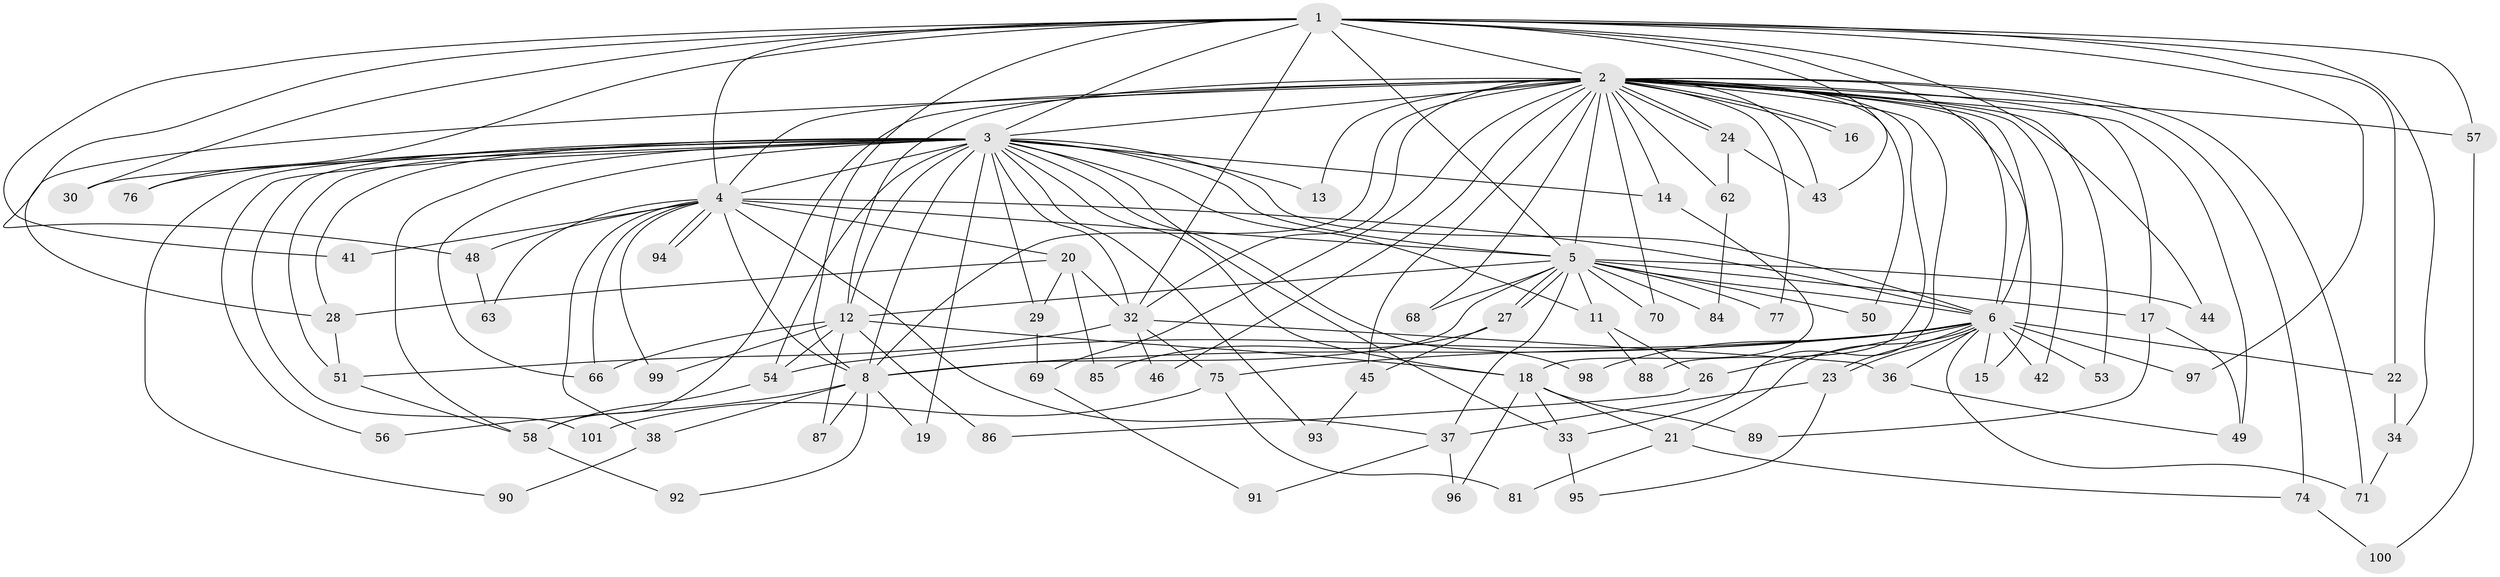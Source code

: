 // original degree distribution, {19: 0.009900990099009901, 30: 0.009900990099009901, 23: 0.009900990099009901, 14: 0.009900990099009901, 21: 0.009900990099009901, 25: 0.009900990099009901, 20: 0.009900990099009901, 15: 0.009900990099009901, 17: 0.009900990099009901, 16: 0.009900990099009901, 5: 0.0297029702970297, 8: 0.019801980198019802, 2: 0.5148514851485149, 3: 0.2079207920792079, 4: 0.10891089108910891, 6: 0.019801980198019802}
// Generated by graph-tools (version 1.1) at 2025/41/03/06/25 10:41:32]
// undirected, 77 vertices, 175 edges
graph export_dot {
graph [start="1"]
  node [color=gray90,style=filled];
  1 [super="+39"];
  2 [super="+7"];
  3 [super="+9"];
  4 [super="+10"];
  5 [super="+31"];
  6 [super="+78"];
  8 [super="+35"];
  11 [super="+25"];
  12 [super="+55"];
  13;
  14;
  15;
  16;
  17 [super="+65"];
  18 [super="+72"];
  19;
  20 [super="+59"];
  21;
  22;
  23;
  24 [super="+61"];
  26;
  27;
  28 [super="+47"];
  29;
  30;
  32 [super="+67"];
  33 [super="+40"];
  34 [super="+73"];
  36;
  37 [super="+80"];
  38;
  41;
  42;
  43 [super="+52"];
  44;
  45;
  46;
  48 [super="+82"];
  49;
  50;
  51 [super="+64"];
  53;
  54 [super="+60"];
  56;
  57;
  58 [super="+79"];
  62;
  63;
  66 [super="+83"];
  68;
  69;
  70;
  71;
  74;
  75;
  76;
  77;
  81;
  84;
  85;
  86;
  87;
  88;
  89;
  90;
  91;
  92;
  93;
  94;
  95;
  96;
  97;
  98;
  99;
  100;
  101;
  1 -- 2 [weight=2];
  1 -- 3 [weight=2];
  1 -- 4 [weight=2];
  1 -- 5;
  1 -- 6;
  1 -- 8;
  1 -- 22;
  1 -- 30;
  1 -- 34;
  1 -- 41;
  1 -- 43;
  1 -- 44;
  1 -- 57;
  1 -- 76;
  1 -- 97;
  1 -- 32;
  1 -- 48;
  2 -- 3 [weight=4];
  2 -- 4 [weight=4];
  2 -- 5 [weight=2];
  2 -- 6 [weight=3];
  2 -- 8 [weight=2];
  2 -- 13;
  2 -- 14;
  2 -- 15;
  2 -- 16;
  2 -- 16;
  2 -- 17;
  2 -- 24 [weight=2];
  2 -- 24;
  2 -- 28;
  2 -- 32 [weight=2];
  2 -- 42;
  2 -- 46;
  2 -- 57;
  2 -- 58;
  2 -- 68;
  2 -- 69;
  2 -- 70;
  2 -- 71;
  2 -- 77;
  2 -- 88;
  2 -- 74;
  2 -- 12;
  2 -- 45;
  2 -- 49;
  2 -- 50;
  2 -- 53;
  2 -- 62;
  2 -- 43;
  2 -- 33;
  3 -- 4 [weight=4];
  3 -- 5 [weight=2];
  3 -- 6 [weight=2];
  3 -- 8 [weight=2];
  3 -- 12;
  3 -- 13;
  3 -- 18;
  3 -- 19;
  3 -- 28;
  3 -- 29;
  3 -- 30;
  3 -- 32;
  3 -- 33;
  3 -- 58;
  3 -- 76;
  3 -- 98;
  3 -- 101;
  3 -- 11;
  3 -- 14;
  3 -- 51;
  3 -- 54;
  3 -- 56;
  3 -- 90;
  3 -- 93;
  3 -- 66;
  4 -- 5 [weight=2];
  4 -- 6 [weight=2];
  4 -- 8 [weight=2];
  4 -- 20 [weight=2];
  4 -- 41;
  4 -- 48 [weight=2];
  4 -- 94;
  4 -- 94;
  4 -- 66;
  4 -- 99;
  4 -- 37;
  4 -- 38;
  4 -- 63;
  5 -- 6;
  5 -- 8;
  5 -- 17;
  5 -- 27;
  5 -- 27;
  5 -- 44;
  5 -- 50;
  5 -- 68;
  5 -- 70;
  5 -- 77;
  5 -- 84;
  5 -- 37;
  5 -- 12;
  5 -- 11;
  6 -- 8 [weight=2];
  6 -- 15;
  6 -- 21;
  6 -- 22;
  6 -- 23;
  6 -- 23;
  6 -- 26;
  6 -- 36;
  6 -- 42;
  6 -- 53;
  6 -- 54;
  6 -- 71;
  6 -- 75;
  6 -- 97;
  6 -- 98;
  8 -- 19;
  8 -- 38;
  8 -- 56;
  8 -- 87;
  8 -- 92;
  11 -- 26;
  11 -- 88;
  12 -- 66;
  12 -- 86;
  12 -- 99;
  12 -- 54;
  12 -- 87;
  12 -- 18;
  14 -- 18;
  17 -- 89;
  17 -- 49;
  18 -- 21;
  18 -- 33;
  18 -- 96;
  18 -- 89;
  20 -- 29;
  20 -- 85;
  20 -- 32;
  20 -- 28;
  21 -- 74;
  21 -- 81;
  22 -- 34;
  23 -- 37;
  23 -- 95;
  24 -- 43;
  24 -- 62;
  26 -- 86;
  27 -- 45;
  27 -- 85;
  28 -- 51;
  29 -- 69;
  32 -- 36;
  32 -- 46;
  32 -- 51;
  32 -- 75;
  33 -- 95;
  34 -- 71;
  36 -- 49;
  37 -- 96;
  37 -- 91;
  38 -- 90;
  45 -- 93;
  48 -- 63;
  51 -- 58;
  54 -- 58;
  57 -- 100;
  58 -- 92;
  62 -- 84;
  69 -- 91;
  74 -- 100;
  75 -- 81;
  75 -- 101;
}
